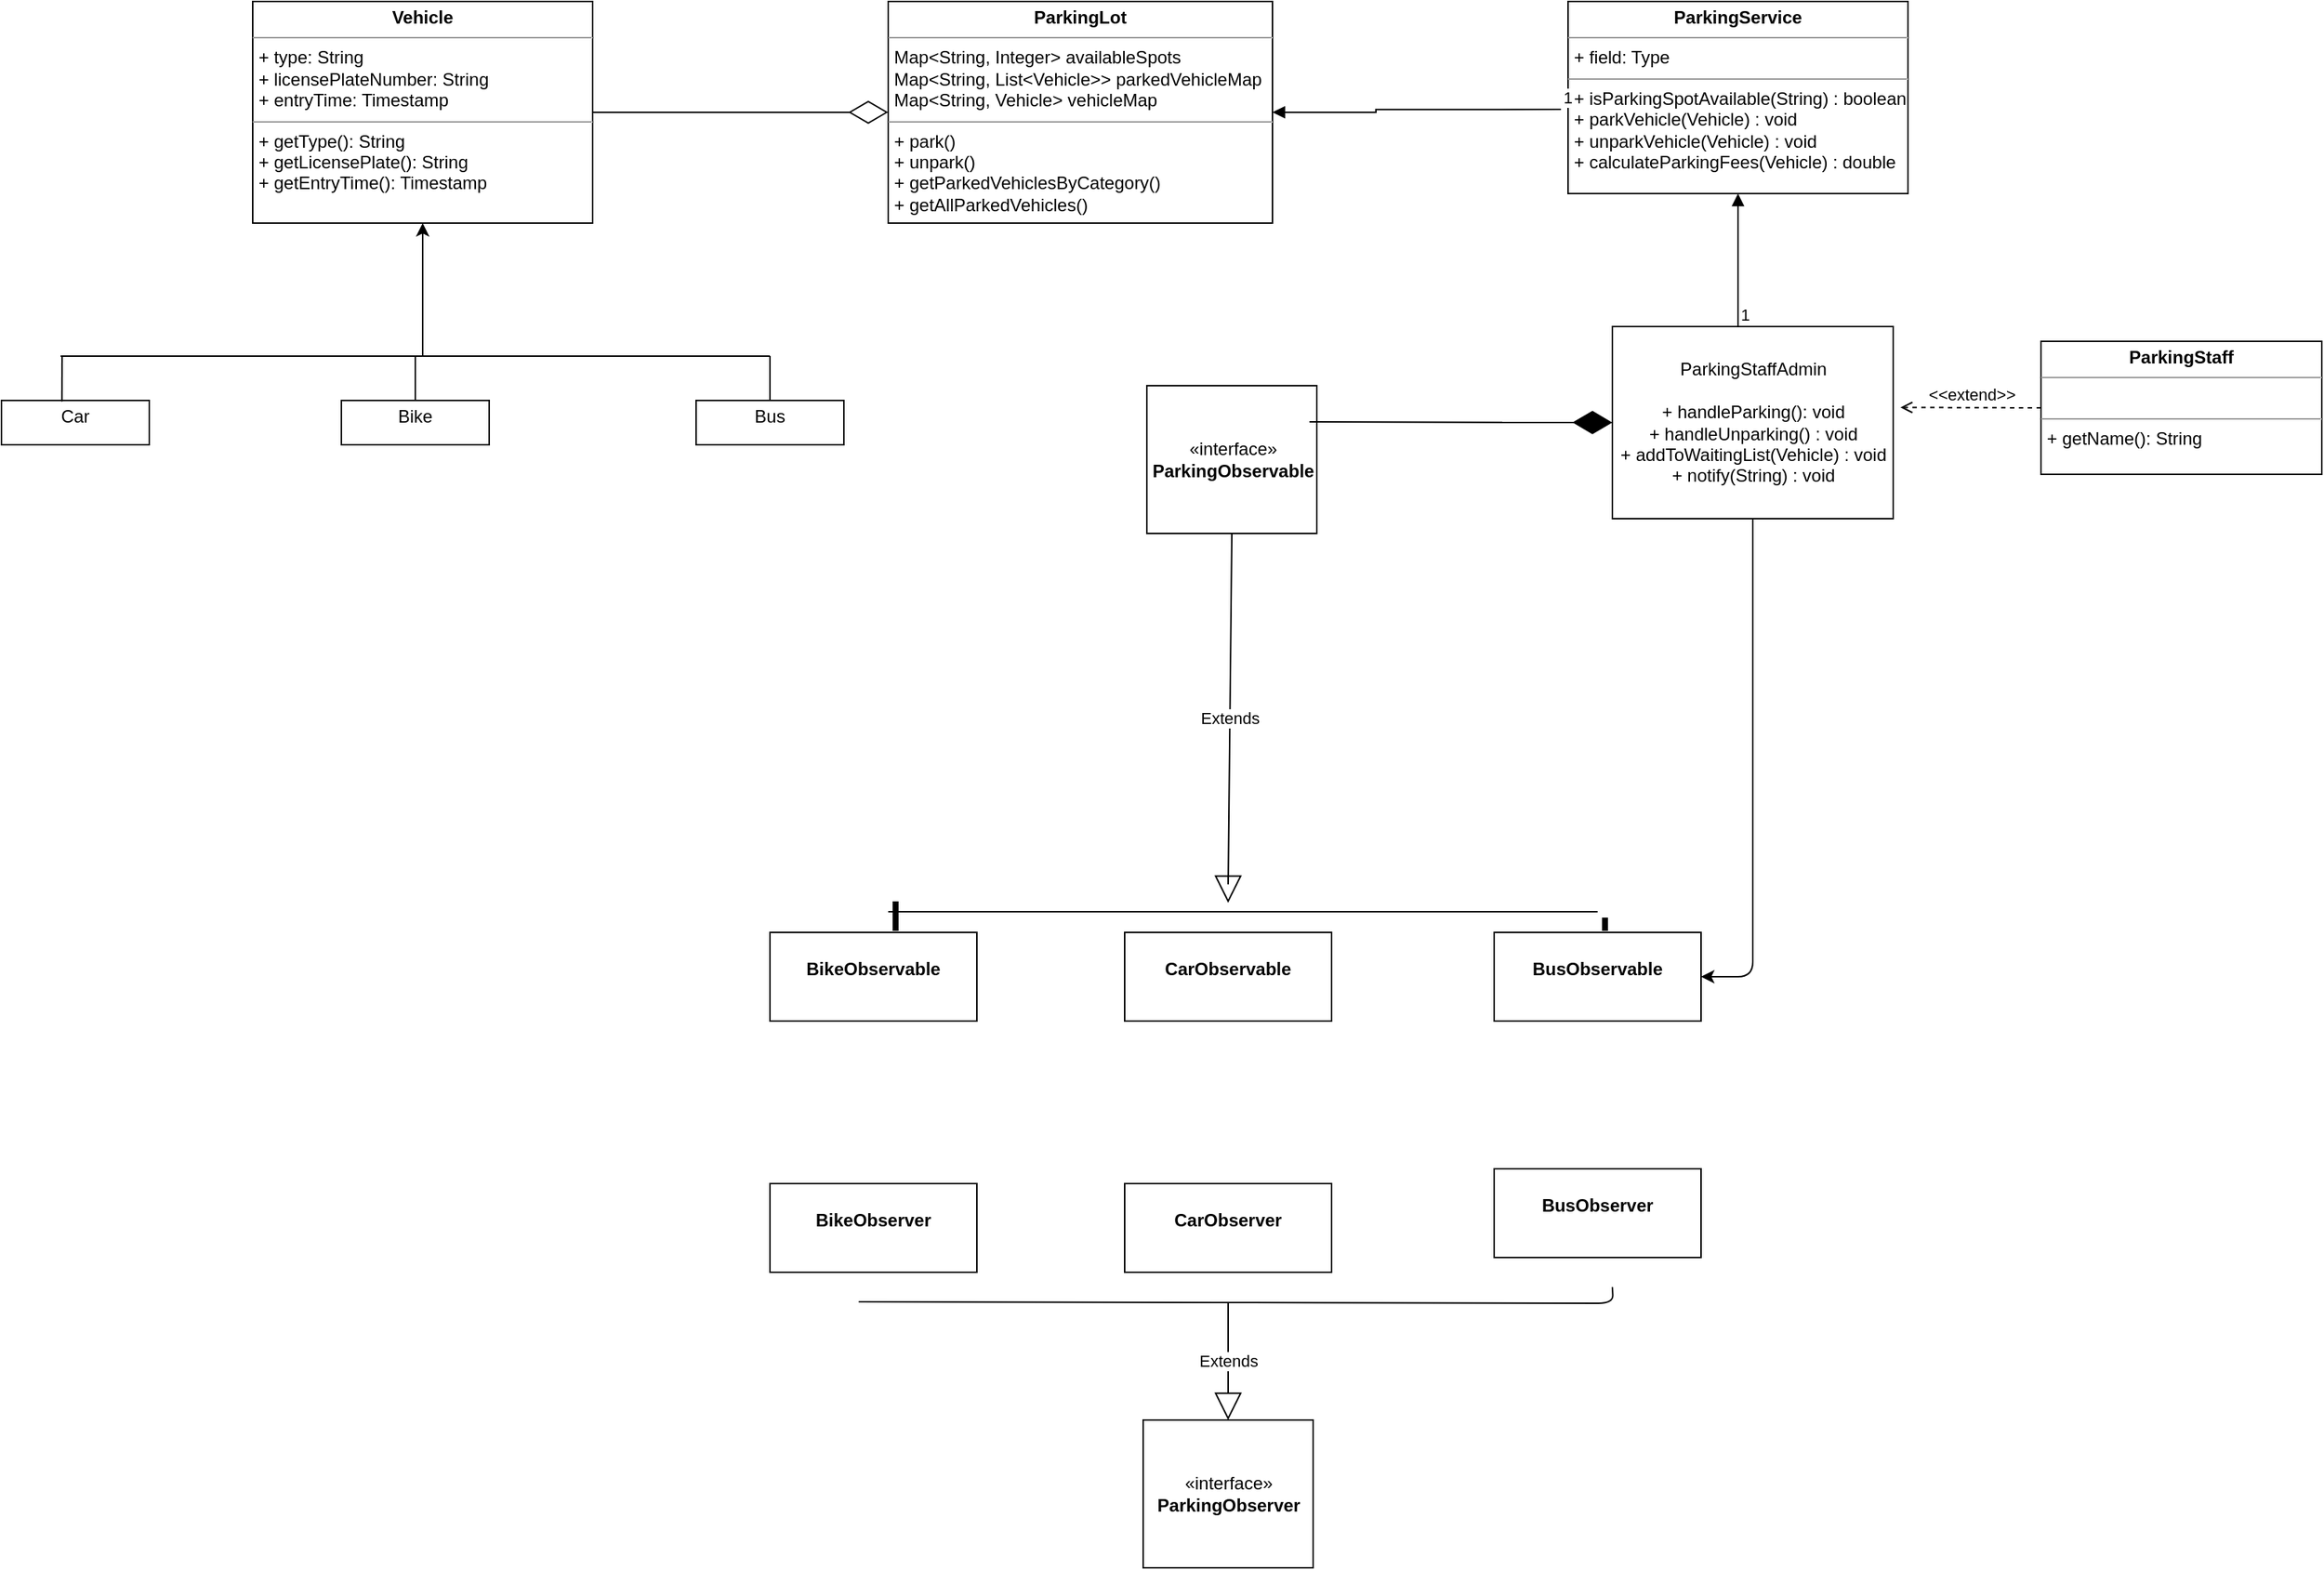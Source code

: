 <mxfile>
    <diagram name="Page-1" id="M7QRlVOAx5ox1eZhLzsj">
        <mxGraphModel dx="394" dy="676" grid="1" gridSize="10" guides="1" tooltips="1" connect="1" arrows="1" fold="1" page="1" pageScale="1" pageWidth="827" pageHeight="1169" math="0" shadow="0">
            <root>
                <mxCell id="0"/>
                <mxCell id="1" parent="0"/>
                <mxCell id="E07Ek_t-O5pbKm-cFLmL-2" value="&lt;p style=&quot;margin:0px;margin-top:4px;text-align:center;&quot;&gt;&lt;b&gt;Vehicle&lt;/b&gt;&lt;/p&gt;&lt;hr size=&quot;1&quot;&gt;&lt;p style=&quot;margin:0px;margin-left:4px;&quot;&gt;+ type: String&lt;br&gt;+ licensePlateNumber: String&lt;/p&gt;&lt;p style=&quot;margin:0px;margin-left:4px;&quot;&gt;+ entryTime: Timestamp&lt;/p&gt;&lt;hr size=&quot;1&quot;&gt;&lt;p style=&quot;margin:0px;margin-left:4px;&quot;&gt;+ getType(): String&lt;br&gt;+ getLicensePlate(): String&lt;br style=&quot;border-color: var(--border-color);&quot;&gt;+ getEntryTime(): Timestamp&lt;/p&gt;" style="verticalAlign=top;align=left;overflow=fill;fontSize=12;fontFamily=Helvetica;html=1;" parent="1" vertex="1">
                    <mxGeometry x="170" y="90" width="230" height="150" as="geometry"/>
                </mxCell>
                <mxCell id="E07Ek_t-O5pbKm-cFLmL-4" value="" style="endArrow=none;html=1;rounded=0;" parent="1" edge="1">
                    <mxGeometry width="50" height="50" relative="1" as="geometry">
                        <mxPoint x="40" y="330" as="sourcePoint"/>
                        <mxPoint x="520" y="330" as="targetPoint"/>
                    </mxGeometry>
                </mxCell>
                <mxCell id="E07Ek_t-O5pbKm-cFLmL-5" value="&lt;p style=&quot;margin:0px;margin-top:4px;text-align:center;&quot;&gt;&lt;span style=&quot;background-color: initial;&quot;&gt;Bus&lt;/span&gt;&lt;br&gt;&lt;/p&gt;" style="verticalAlign=top;align=left;overflow=fill;fontSize=12;fontFamily=Helvetica;html=1;" parent="1" vertex="1">
                    <mxGeometry x="470" y="360" width="100" height="30" as="geometry"/>
                </mxCell>
                <mxCell id="E07Ek_t-O5pbKm-cFLmL-6" value="&lt;p style=&quot;margin:0px;margin-top:4px;text-align:center;&quot;&gt;&lt;span style=&quot;background-color: initial;&quot;&gt;Bike&lt;/span&gt;&lt;br&gt;&lt;/p&gt;" style="verticalAlign=top;align=left;overflow=fill;fontSize=12;fontFamily=Helvetica;html=1;" parent="1" vertex="1">
                    <mxGeometry x="230" y="360" width="100" height="30" as="geometry"/>
                </mxCell>
                <mxCell id="E07Ek_t-O5pbKm-cFLmL-7" value="&lt;p style=&quot;margin:0px;margin-top:4px;text-align:center;&quot;&gt;&lt;span style=&quot;background-color: initial;&quot;&gt;Car&lt;/span&gt;&lt;br&gt;&lt;/p&gt;" style="verticalAlign=top;align=left;overflow=fill;fontSize=12;fontFamily=Helvetica;html=1;" parent="1" vertex="1">
                    <mxGeometry y="360" width="100" height="30" as="geometry"/>
                </mxCell>
                <mxCell id="E07Ek_t-O5pbKm-cFLmL-11" value="" style="endArrow=none;html=1;rounded=0;exitX=0.5;exitY=0;exitDx=0;exitDy=0;" parent="1" source="E07Ek_t-O5pbKm-cFLmL-6" edge="1">
                    <mxGeometry width="50" height="50" relative="1" as="geometry">
                        <mxPoint x="390" y="390" as="sourcePoint"/>
                        <mxPoint x="280" y="330" as="targetPoint"/>
                        <Array as="points"/>
                    </mxGeometry>
                </mxCell>
                <mxCell id="E07Ek_t-O5pbKm-cFLmL-12" value="" style="endArrow=none;html=1;rounded=0;entryX=0.5;entryY=0;entryDx=0;entryDy=0;" parent="1" target="E07Ek_t-O5pbKm-cFLmL-5" edge="1">
                    <mxGeometry width="50" height="50" relative="1" as="geometry">
                        <mxPoint x="520" y="330" as="sourcePoint"/>
                        <mxPoint x="290" y="340" as="targetPoint"/>
                        <Array as="points"/>
                    </mxGeometry>
                </mxCell>
                <mxCell id="E07Ek_t-O5pbKm-cFLmL-13" value="" style="endArrow=none;html=1;rounded=0;exitX=0.409;exitY=0.024;exitDx=0;exitDy=0;exitPerimeter=0;" parent="1" source="E07Ek_t-O5pbKm-cFLmL-7" edge="1">
                    <mxGeometry width="50" height="50" relative="1" as="geometry">
                        <mxPoint x="300" y="380" as="sourcePoint"/>
                        <mxPoint x="41" y="330" as="targetPoint"/>
                        <Array as="points"/>
                    </mxGeometry>
                </mxCell>
                <mxCell id="E07Ek_t-O5pbKm-cFLmL-18" value="&lt;p style=&quot;margin:0px;margin-top:4px;text-align:center;&quot;&gt;&lt;b&gt;ParkingLot&lt;/b&gt;&lt;/p&gt;&lt;hr size=&quot;1&quot;&gt;&lt;p style=&quot;margin:0px;margin-left:4px;&quot;&gt;Map&amp;lt;String, Integer&amp;gt; availableSpots&lt;br&gt;Map&amp;lt;String, List&amp;lt;Vehicle&amp;gt;&amp;gt; parkedVehicleMap&lt;br&gt;Map&amp;lt;String, Vehicle&amp;gt; vehicleMap&lt;/p&gt;&lt;hr size=&quot;1&quot;&gt;&lt;p style=&quot;margin:0px;margin-left:4px;&quot;&gt;+ park()&lt;/p&gt;&lt;p style=&quot;margin:0px;margin-left:4px;&quot;&gt;+ unpark()&lt;br&gt;+ getParkedVehiclesByCategory()&lt;br&gt;+ getAllParkedVehicles()&lt;/p&gt;" style="verticalAlign=top;align=left;overflow=fill;fontSize=12;fontFamily=Helvetica;html=1;" parent="1" vertex="1">
                    <mxGeometry x="600" y="90" width="260" height="150" as="geometry"/>
                </mxCell>
                <mxCell id="E07Ek_t-O5pbKm-cFLmL-22" value="" style="endArrow=diamondThin;endFill=0;endSize=24;html=1;rounded=0;entryX=0;entryY=0.5;entryDx=0;entryDy=0;exitX=1;exitY=0.5;exitDx=0;exitDy=0;" parent="1" source="E07Ek_t-O5pbKm-cFLmL-2" target="E07Ek_t-O5pbKm-cFLmL-18" edge="1">
                    <mxGeometry width="160" relative="1" as="geometry">
                        <mxPoint x="460" y="120" as="sourcePoint"/>
                        <mxPoint x="400" y="175" as="targetPoint"/>
                    </mxGeometry>
                </mxCell>
                <mxCell id="E07Ek_t-O5pbKm-cFLmL-23" value="&lt;p style=&quot;margin:0px;margin-top:4px;text-align:center;&quot;&gt;&lt;b&gt;ParkingStaff&lt;/b&gt;&lt;/p&gt;&lt;hr size=&quot;1&quot;&gt;&lt;p style=&quot;margin:0px;margin-left:4px;&quot;&gt;&lt;br&gt;&lt;/p&gt;&lt;hr size=&quot;1&quot;&gt;&lt;p style=&quot;margin:0px;margin-left:4px;&quot;&gt;+ getName(): String&lt;br&gt;&lt;br&gt;&lt;/p&gt;" style="verticalAlign=top;align=left;overflow=fill;fontSize=12;fontFamily=Helvetica;html=1;" parent="1" vertex="1">
                    <mxGeometry x="1380" y="320" width="190" height="90" as="geometry"/>
                </mxCell>
                <mxCell id="17" style="edgeStyle=none;html=1;entryX=1;entryY=0.5;entryDx=0;entryDy=0;" parent="1" source="E07Ek_t-O5pbKm-cFLmL-26" target="9" edge="1">
                    <mxGeometry relative="1" as="geometry">
                        <Array as="points">
                            <mxPoint x="1185" y="750"/>
                        </Array>
                    </mxGeometry>
                </mxCell>
                <mxCell id="E07Ek_t-O5pbKm-cFLmL-26" value="ParkingStaffAdmin&lt;br&gt;&lt;br&gt;&lt;span style=&quot;text-align: left;&quot;&gt;+ handleParking(): void&lt;/span&gt;&lt;br style=&quot;text-align: left;&quot;&gt;&lt;span style=&quot;text-align: left;&quot;&gt;+ handleUnparking() : void&lt;br&gt;&lt;/span&gt;+ addToWaitingList(Vehicle) : void&lt;br style=&quot;text-align: left;&quot;&gt;&lt;span style=&quot;text-align: left;&quot;&gt;+ notify(String) : void&lt;/span&gt;" style="html=1;" parent="1" vertex="1">
                    <mxGeometry x="1090" y="310" width="190" height="130" as="geometry"/>
                </mxCell>
                <mxCell id="E07Ek_t-O5pbKm-cFLmL-33" value="&lt;p style=&quot;margin:0px;margin-top:4px;text-align:center;&quot;&gt;&lt;b&gt;ParkingService&lt;/b&gt;&lt;br&gt;&lt;/p&gt;&lt;hr size=&quot;1&quot;&gt;&lt;p style=&quot;margin:0px;margin-left:4px;&quot;&gt;+ field: Type&lt;/p&gt;&lt;hr size=&quot;1&quot;&gt;&lt;p style=&quot;margin:0px;margin-left:4px;&quot;&gt;+ isParkingSpotAvailable(String) : boolean&lt;br&gt;+ parkVehicle(Vehicle) : void&lt;br&gt;+ unparkVehicle(Vehicle) : void&lt;br&gt;+ calculateParkingFees(Vehicle) : double&lt;/p&gt;" style="verticalAlign=top;align=left;overflow=fill;fontSize=12;fontFamily=Helvetica;html=1;" parent="1" vertex="1">
                    <mxGeometry x="1060" y="90" width="230" height="130" as="geometry"/>
                </mxCell>
                <mxCell id="E07Ek_t-O5pbKm-cFLmL-35" value="" style="endArrow=block;endFill=1;html=1;edgeStyle=orthogonalEdgeStyle;align=left;verticalAlign=top;rounded=0;entryX=0.5;entryY=1;entryDx=0;entryDy=0;" parent="1" target="E07Ek_t-O5pbKm-cFLmL-33" edge="1">
                    <mxGeometry x="-1" relative="1" as="geometry">
                        <mxPoint x="1175" y="310" as="sourcePoint"/>
                        <mxPoint x="1110" y="240" as="targetPoint"/>
                        <Array as="points">
                            <mxPoint x="1175" y="240"/>
                            <mxPoint x="1175" y="240"/>
                        </Array>
                    </mxGeometry>
                </mxCell>
                <mxCell id="E07Ek_t-O5pbKm-cFLmL-36" value="1" style="edgeLabel;resizable=0;html=1;align=left;verticalAlign=bottom;" parent="E07Ek_t-O5pbKm-cFLmL-35" connectable="0" vertex="1">
                    <mxGeometry x="-1" relative="1" as="geometry"/>
                </mxCell>
                <mxCell id="E07Ek_t-O5pbKm-cFLmL-40" value="" style="endArrow=block;endFill=1;html=1;edgeStyle=orthogonalEdgeStyle;align=left;verticalAlign=top;rounded=0;exitX=-0.021;exitY=0.562;exitDx=0;exitDy=0;exitPerimeter=0;entryX=1;entryY=0.5;entryDx=0;entryDy=0;" parent="1" source="E07Ek_t-O5pbKm-cFLmL-33" target="E07Ek_t-O5pbKm-cFLmL-18" edge="1">
                    <mxGeometry x="-1" relative="1" as="geometry">
                        <mxPoint x="870" y="260" as="sourcePoint"/>
                        <mxPoint x="910" y="180" as="targetPoint"/>
                        <Array as="points">
                            <mxPoint x="930" y="163"/>
                            <mxPoint x="930" y="165"/>
                        </Array>
                    </mxGeometry>
                </mxCell>
                <mxCell id="E07Ek_t-O5pbKm-cFLmL-41" value="1" style="edgeLabel;resizable=0;html=1;align=left;verticalAlign=bottom;" parent="E07Ek_t-O5pbKm-cFLmL-40" connectable="0" vertex="1">
                    <mxGeometry x="-1" relative="1" as="geometry"/>
                </mxCell>
                <mxCell id="2" value="" style="endArrow=classic;html=1;entryX=0.5;entryY=1;entryDx=0;entryDy=0;" parent="1" target="E07Ek_t-O5pbKm-cFLmL-2" edge="1">
                    <mxGeometry width="50" height="50" relative="1" as="geometry">
                        <mxPoint x="285" y="330" as="sourcePoint"/>
                        <mxPoint x="310" y="320" as="targetPoint"/>
                    </mxGeometry>
                </mxCell>
                <mxCell id="5" value="&amp;lt;&amp;lt;extend&amp;gt;&amp;gt;" style="html=1;verticalAlign=bottom;labelBackgroundColor=none;endArrow=open;endFill=0;dashed=1;exitX=0;exitY=0.5;exitDx=0;exitDy=0;entryX=1.026;entryY=0.421;entryDx=0;entryDy=0;entryPerimeter=0;" parent="1" source="E07Ek_t-O5pbKm-cFLmL-23" target="E07Ek_t-O5pbKm-cFLmL-26" edge="1">
                    <mxGeometry width="160" relative="1" as="geometry">
                        <mxPoint x="1260" y="370" as="sourcePoint"/>
                        <mxPoint x="1380" y="230" as="targetPoint"/>
                    </mxGeometry>
                </mxCell>
                <mxCell id="6" value="«interface»&lt;br&gt;&lt;b&gt;ParkingObservable&lt;/b&gt;" style="html=1;" parent="1" vertex="1">
                    <mxGeometry x="775" y="350" width="115" height="100" as="geometry"/>
                </mxCell>
                <mxCell id="7" value="Extends" style="endArrow=block;endSize=16;endFill=0;html=1;exitX=0.5;exitY=1;exitDx=0;exitDy=0;" parent="1" source="6" edge="1">
                    <mxGeometry width="160" relative="1" as="geometry">
                        <mxPoint x="1175" y="640" as="sourcePoint"/>
                        <mxPoint x="830" y="700" as="targetPoint"/>
                        <Array as="points">
                            <mxPoint x="830" y="690"/>
                        </Array>
                    </mxGeometry>
                </mxCell>
                <mxCell id="8" value="&lt;p style=&quot;margin:0px;margin-top:4px;text-align:center;&quot;&gt;&lt;br&gt;&lt;b&gt;BikeObservable&lt;/b&gt;&lt;br&gt;&lt;/p&gt;" style="verticalAlign=top;align=left;overflow=fill;fontSize=12;fontFamily=Helvetica;html=1;" parent="1" vertex="1">
                    <mxGeometry x="520" y="720" width="140" height="60" as="geometry"/>
                </mxCell>
                <mxCell id="9" value="&lt;p style=&quot;margin:0px;margin-top:4px;text-align:center;&quot;&gt;&lt;br&gt;&lt;b&gt;BusObservable&lt;/b&gt;&lt;br&gt;&lt;/p&gt;" style="verticalAlign=top;align=left;overflow=fill;fontSize=12;fontFamily=Helvetica;html=1;" parent="1" vertex="1">
                    <mxGeometry x="1010" y="720" width="140" height="60" as="geometry"/>
                </mxCell>
                <mxCell id="10" value="" style="line;strokeWidth=1;fillColor=none;align=left;verticalAlign=middle;spacingTop=-1;spacingLeft=3;spacingRight=3;rotatable=0;labelPosition=right;points=[];portConstraint=eastwest;strokeColor=inherit;" parent="1" vertex="1">
                    <mxGeometry x="600" y="702" width="480" height="8" as="geometry"/>
                </mxCell>
                <mxCell id="11" value="&lt;p style=&quot;margin:0px;margin-top:4px;text-align:center;&quot;&gt;&lt;br&gt;&lt;b&gt;CarObservable&lt;/b&gt;&lt;br&gt;&lt;/p&gt;" style="verticalAlign=top;align=left;overflow=fill;fontSize=12;fontFamily=Helvetica;html=1;" parent="1" vertex="1">
                    <mxGeometry x="760" y="720" width="140" height="60" as="geometry"/>
                </mxCell>
                <mxCell id="13" value="" style="line;strokeWidth=4;direction=south;html=1;perimeter=backbonePerimeter;points=[];outlineConnect=0;" parent="1" vertex="1">
                    <mxGeometry x="1080" y="710" width="10" height="9" as="geometry"/>
                </mxCell>
                <mxCell id="14" value="" style="line;strokeWidth=4;direction=south;html=1;perimeter=backbonePerimeter;points=[];outlineConnect=0;" parent="1" vertex="1">
                    <mxGeometry x="600" y="699" width="10" height="20" as="geometry"/>
                </mxCell>
                <mxCell id="16" value="" style="endArrow=diamondThin;endFill=1;endSize=24;html=1;entryX=0;entryY=0.5;entryDx=0;entryDy=0;" parent="1" target="E07Ek_t-O5pbKm-cFLmL-26" edge="1">
                    <mxGeometry width="160" relative="1" as="geometry">
                        <mxPoint x="885" y="374.5" as="sourcePoint"/>
                        <mxPoint x="1045" y="374.5" as="targetPoint"/>
                    </mxGeometry>
                </mxCell>
                <mxCell id="18" value="&lt;p style=&quot;margin:0px;margin-top:4px;text-align:center;&quot;&gt;&lt;br&gt;&lt;b&gt;BikeObserver&lt;/b&gt;&lt;br&gt;&lt;/p&gt;" style="verticalAlign=top;align=left;overflow=fill;fontSize=12;fontFamily=Helvetica;html=1;" vertex="1" parent="1">
                    <mxGeometry x="520" y="890" width="140" height="60" as="geometry"/>
                </mxCell>
                <mxCell id="19" value="&lt;p style=&quot;margin:0px;margin-top:4px;text-align:center;&quot;&gt;&lt;br&gt;&lt;b&gt;CarObserver&lt;/b&gt;&lt;br&gt;&lt;/p&gt;" style="verticalAlign=top;align=left;overflow=fill;fontSize=12;fontFamily=Helvetica;html=1;" vertex="1" parent="1">
                    <mxGeometry x="760" y="890" width="140" height="60" as="geometry"/>
                </mxCell>
                <mxCell id="20" value="&lt;p style=&quot;margin:0px;margin-top:4px;text-align:center;&quot;&gt;&lt;br&gt;&lt;b&gt;BusObserver&lt;/b&gt;&lt;br&gt;&lt;/p&gt;" style="verticalAlign=top;align=left;overflow=fill;fontSize=12;fontFamily=Helvetica;html=1;" vertex="1" parent="1">
                    <mxGeometry x="1010" y="880" width="140" height="60" as="geometry"/>
                </mxCell>
                <mxCell id="21" value="«interface»&lt;br&gt;&lt;b&gt;ParkingObserver&lt;/b&gt;" style="html=1;" vertex="1" parent="1">
                    <mxGeometry x="772.5" y="1050" width="115" height="100" as="geometry"/>
                </mxCell>
                <mxCell id="22" value="Extends" style="endArrow=block;endSize=16;endFill=0;html=1;entryX=0.5;entryY=0;entryDx=0;entryDy=0;" edge="1" parent="1" target="21">
                    <mxGeometry width="160" relative="1" as="geometry">
                        <mxPoint x="830" y="970" as="sourcePoint"/>
                        <mxPoint x="880" y="830" as="targetPoint"/>
                    </mxGeometry>
                </mxCell>
                <mxCell id="23" value="" style="endArrow=none;html=1;edgeStyle=orthogonalEdgeStyle;" edge="1" parent="1">
                    <mxGeometry relative="1" as="geometry">
                        <mxPoint x="580" y="970" as="sourcePoint"/>
                        <mxPoint x="1090" y="960" as="targetPoint"/>
                    </mxGeometry>
                </mxCell>
            </root>
        </mxGraphModel>
    </diagram>
</mxfile>